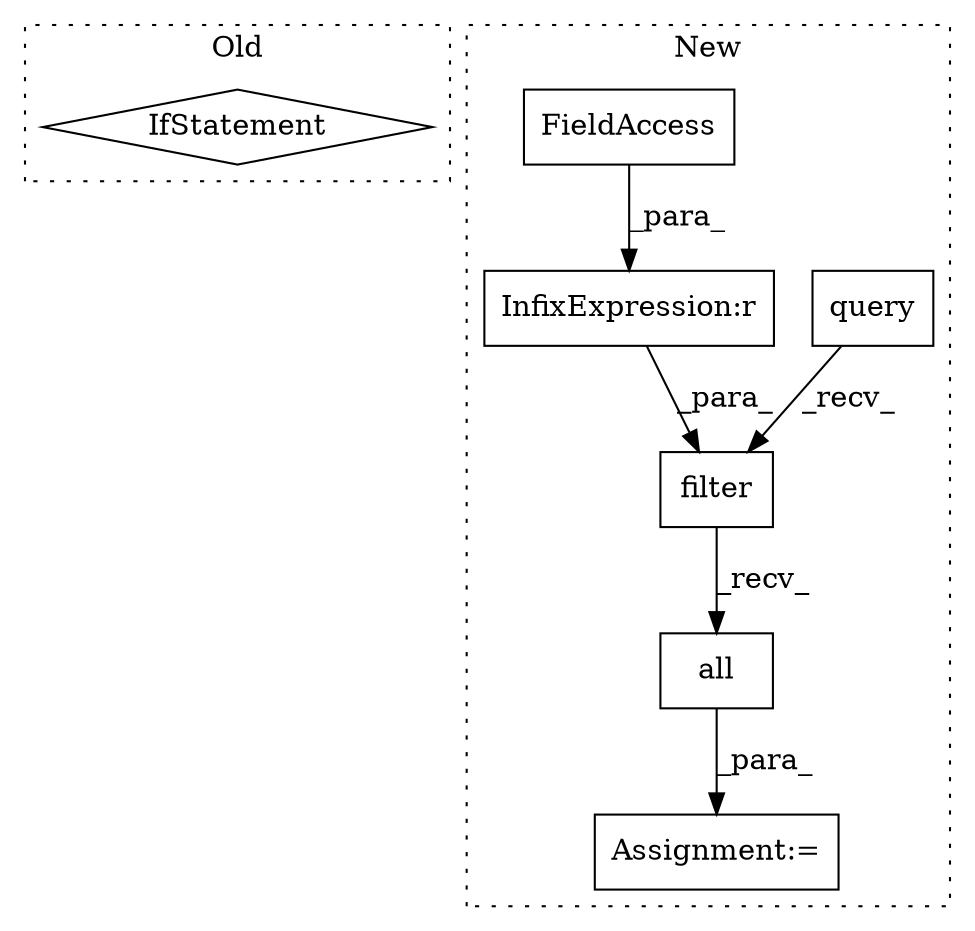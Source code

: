 digraph G {
subgraph cluster0 {
1 [label="IfStatement" a="25" s="9043" l="22" shape="diamond"];
label = "Old";
style="dotted";
}
subgraph cluster1 {
2 [label="query" a="32" s="8008,8024" l="6,1" shape="box"];
3 [label="Assignment:=" a="7" s="7994" l="1" shape="box"];
4 [label="filter" a="32" s="8038,8071" l="7,1" shape="box"];
5 [label="InfixExpression:r" a="27" s="8059" l="4" shape="box"];
6 [label="FieldAccess" a="22" s="8045" l="14" shape="box"];
7 [label="all" a="32" s="8073" l="5" shape="box"];
label = "New";
style="dotted";
}
2 -> 4 [label="_recv_"];
4 -> 7 [label="_recv_"];
5 -> 4 [label="_para_"];
6 -> 5 [label="_para_"];
7 -> 3 [label="_para_"];
}